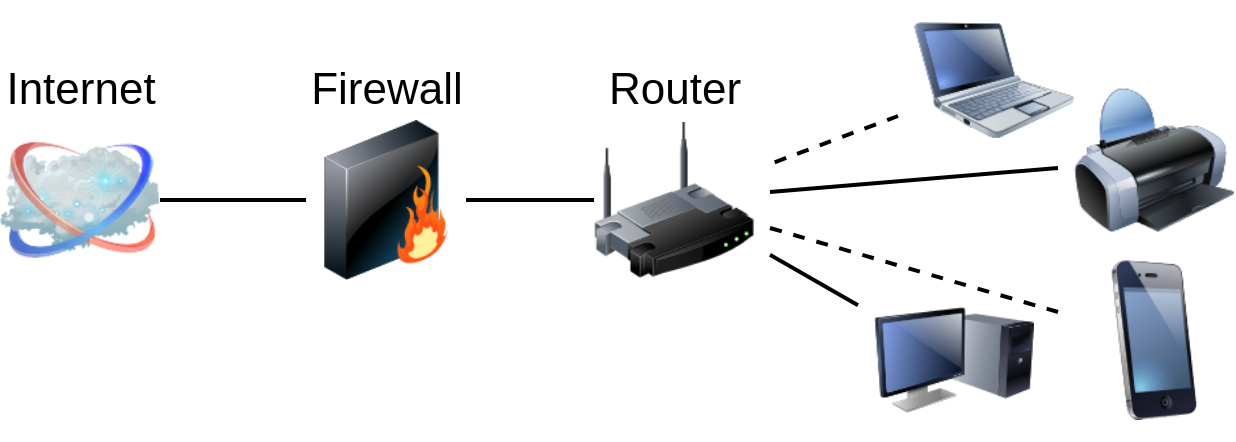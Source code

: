 <mxfile version="16.5.1" type="device"><diagram name="Page-1" id="55a83fd1-7818-8e21-69c5-c3457e3827bb"><mxGraphModel dx="1566" dy="984" grid="1" gridSize="10" guides="1" tooltips="1" connect="1" arrows="1" fold="1" page="1" pageScale="1" pageWidth="1100" pageHeight="850" background="none" math="0" shadow="0"><root><mxCell id="0"/><mxCell id="1" parent="0"/><mxCell id="69ecfefc5c41e42c-18" style="edgeStyle=none;rounded=0;html=1;labelBackgroundColor=none;endArrow=none;strokeWidth=2;fontFamily=Verdana;fontSize=22" parent="1" source="69ecfefc5c41e42c-1" target="69ecfefc5c41e42c-3" edge="1"><mxGeometry relative="1" as="geometry"/></mxCell><mxCell id="69ecfefc5c41e42c-1" value="Router" style="image;html=1;labelBackgroundColor=#ffffff;image=img/lib/clip_art/networking/Wireless_Router_128x128.png;rounded=1;shadow=0;comic=0;strokeWidth=2;fontSize=22;labelPosition=center;verticalLabelPosition=top;align=center;verticalAlign=bottom;" parent="1" vertex="1"><mxGeometry x="640" y="290" width="80" height="80" as="geometry"/></mxCell><mxCell id="69ecfefc5c41e42c-2" value="Internet" style="image;html=1;labelBackgroundColor=#ffffff;image=img/lib/clip_art/networking/Cloud_128x128.png;rounded=1;shadow=0;comic=0;strokeWidth=2;fontSize=22;labelPosition=center;verticalLabelPosition=top;align=center;verticalAlign=bottom;" parent="1" vertex="1"><mxGeometry x="343" y="290" width="80" height="80" as="geometry"/></mxCell><mxCell id="69ecfefc5c41e42c-19" style="edgeStyle=none;rounded=0;html=1;labelBackgroundColor=none;endArrow=none;strokeWidth=2;fontFamily=Verdana;fontSize=22" parent="1" source="69ecfefc5c41e42c-3" target="69ecfefc5c41e42c-2" edge="1"><mxGeometry relative="1" as="geometry"/></mxCell><mxCell id="69ecfefc5c41e42c-3" value="Firewall" style="image;html=1;labelBackgroundColor=#ffffff;image=img/lib/clip_art/networking/Firewall_128x128.png;rounded=1;shadow=0;comic=0;strokeWidth=2;fontSize=22;labelPosition=center;verticalLabelPosition=top;align=center;verticalAlign=bottom;" parent="1" vertex="1"><mxGeometry x="496" y="290" width="80" height="80" as="geometry"/></mxCell><mxCell id="69ecfefc5c41e42c-5" value="" style="image;html=1;labelBackgroundColor=#ffffff;image=img/lib/clip_art/computers/Monitor_Tower_128x128.png;rounded=1;shadow=0;comic=0;strokeWidth=2;fontSize=22" parent="1" vertex="1"><mxGeometry x="780" y="370" width="80" height="80" as="geometry"/></mxCell><mxCell id="69ecfefc5c41e42c-6" value="" style="image;html=1;labelBackgroundColor=#ffffff;image=img/lib/clip_art/computers/Printer_128x128.png;rounded=1;shadow=0;comic=0;strokeWidth=2;fontSize=22" parent="1" vertex="1"><mxGeometry x="880" y="270" width="80" height="80" as="geometry"/></mxCell><mxCell id="69ecfefc5c41e42c-8" value="" style="image;html=1;labelBackgroundColor=#ffffff;image=img/lib/clip_art/telecommunication/iPhone_128x128.png;rounded=1;shadow=0;comic=0;strokeWidth=2;fontSize=22" parent="1" vertex="1"><mxGeometry x="880" y="360" width="80" height="80" as="geometry"/></mxCell><mxCell id="69ecfefc5c41e42c-9" value="" style="image;html=1;labelBackgroundColor=#ffffff;image=img/lib/clip_art/computers/Netbook_128x128.png;rounded=1;shadow=0;comic=0;strokeColor=#000000;strokeWidth=2;fillColor=#FFFFFF;fontSize=22;fontColor=#000000;" parent="1" vertex="1"><mxGeometry x="800" y="230" width="80" height="80" as="geometry"/></mxCell><mxCell id="_1l7MZLeHW57VKUhVUW--3" value="" style="edgeStyle=none;orthogonalLoop=1;jettySize=auto;html=1;rounded=0;endArrow=none;startSize=14;endSize=14;sourcePerimeterSpacing=8;targetPerimeterSpacing=8;curved=1;endFill=0;strokeWidth=2;dashed=1;" edge="1" parent="1" source="69ecfefc5c41e42c-9" target="69ecfefc5c41e42c-1"><mxGeometry width="120" relative="1" as="geometry"><mxPoint x="490" y="500" as="sourcePoint"/><mxPoint x="610" y="500" as="targetPoint"/><Array as="points"/></mxGeometry></mxCell><mxCell id="_1l7MZLeHW57VKUhVUW--4" value="" style="edgeStyle=none;orthogonalLoop=1;jettySize=auto;html=1;rounded=0;endArrow=none;startSize=14;endSize=14;sourcePerimeterSpacing=8;targetPerimeterSpacing=8;curved=1;endFill=0;strokeWidth=2;" edge="1" parent="1" source="69ecfefc5c41e42c-6" target="69ecfefc5c41e42c-1"><mxGeometry width="120" relative="1" as="geometry"><mxPoint x="852" y="301.429" as="sourcePoint"/><mxPoint x="738" y="328.571" as="targetPoint"/><Array as="points"/></mxGeometry></mxCell><mxCell id="_1l7MZLeHW57VKUhVUW--5" value="" style="edgeStyle=none;orthogonalLoop=1;jettySize=auto;html=1;rounded=0;endArrow=none;startSize=14;endSize=14;sourcePerimeterSpacing=8;targetPerimeterSpacing=8;curved=1;endFill=0;strokeWidth=2;dashed=1;" edge="1" parent="1" source="69ecfefc5c41e42c-8" target="69ecfefc5c41e42c-1"><mxGeometry width="120" relative="1" as="geometry"><mxPoint x="852" y="363.143" as="sourcePoint"/><mxPoint x="738" y="346.857" as="targetPoint"/><Array as="points"/></mxGeometry></mxCell><mxCell id="_1l7MZLeHW57VKUhVUW--6" value="" style="edgeStyle=none;orthogonalLoop=1;jettySize=auto;html=1;rounded=0;endArrow=none;startSize=14;endSize=14;sourcePerimeterSpacing=8;targetPerimeterSpacing=8;curved=1;endFill=0;strokeWidth=2;" edge="1" parent="1" source="69ecfefc5c41e42c-5" target="69ecfefc5c41e42c-1"><mxGeometry width="120" relative="1" as="geometry"><mxPoint x="852" y="432.571" as="sourcePoint"/><mxPoint x="738" y="367.429" as="targetPoint"/><Array as="points"/></mxGeometry></mxCell></root></mxGraphModel></diagram></mxfile>
